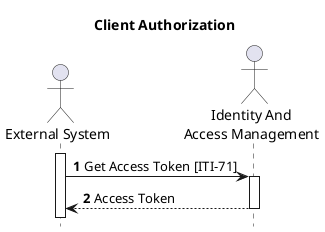 @startuml
title Client Authorization
hide unlinked
hide footbox
autonumber

actor extsys as "External System"
actor iam as "Identity And\nAccess Management"

activate extsys

extsys -> iam : Get Access Token [ITI-71]
activate iam
extsys <-- iam : Access Token
deactivate iam
@enduml

@startuml
title Account URN Resolution
hide unlinked
hide footbox
autonumber

actor extsys as "External System"
actor aim as "Account and\nIdentifier Management"

activate extsys

extsys -> aim : Resolve AccountURN by MPI-ID
activate aim
extsys <-- aim : AccountURN
deactivate aim
@enduml

@startuml
title FHIR Operation
hide unlinked
hide footbox
autonumber

actor extsys as "External System"
actor fhirserver as "FHIR Server"

activate extsys

extsys -> extsys : extract the partition name

extsys -> fhirserver : Call FHIR Operation
activate fhirserver
extsys <-- fhirserver : FHIR Result
deactivate fhirserver
@enduml
